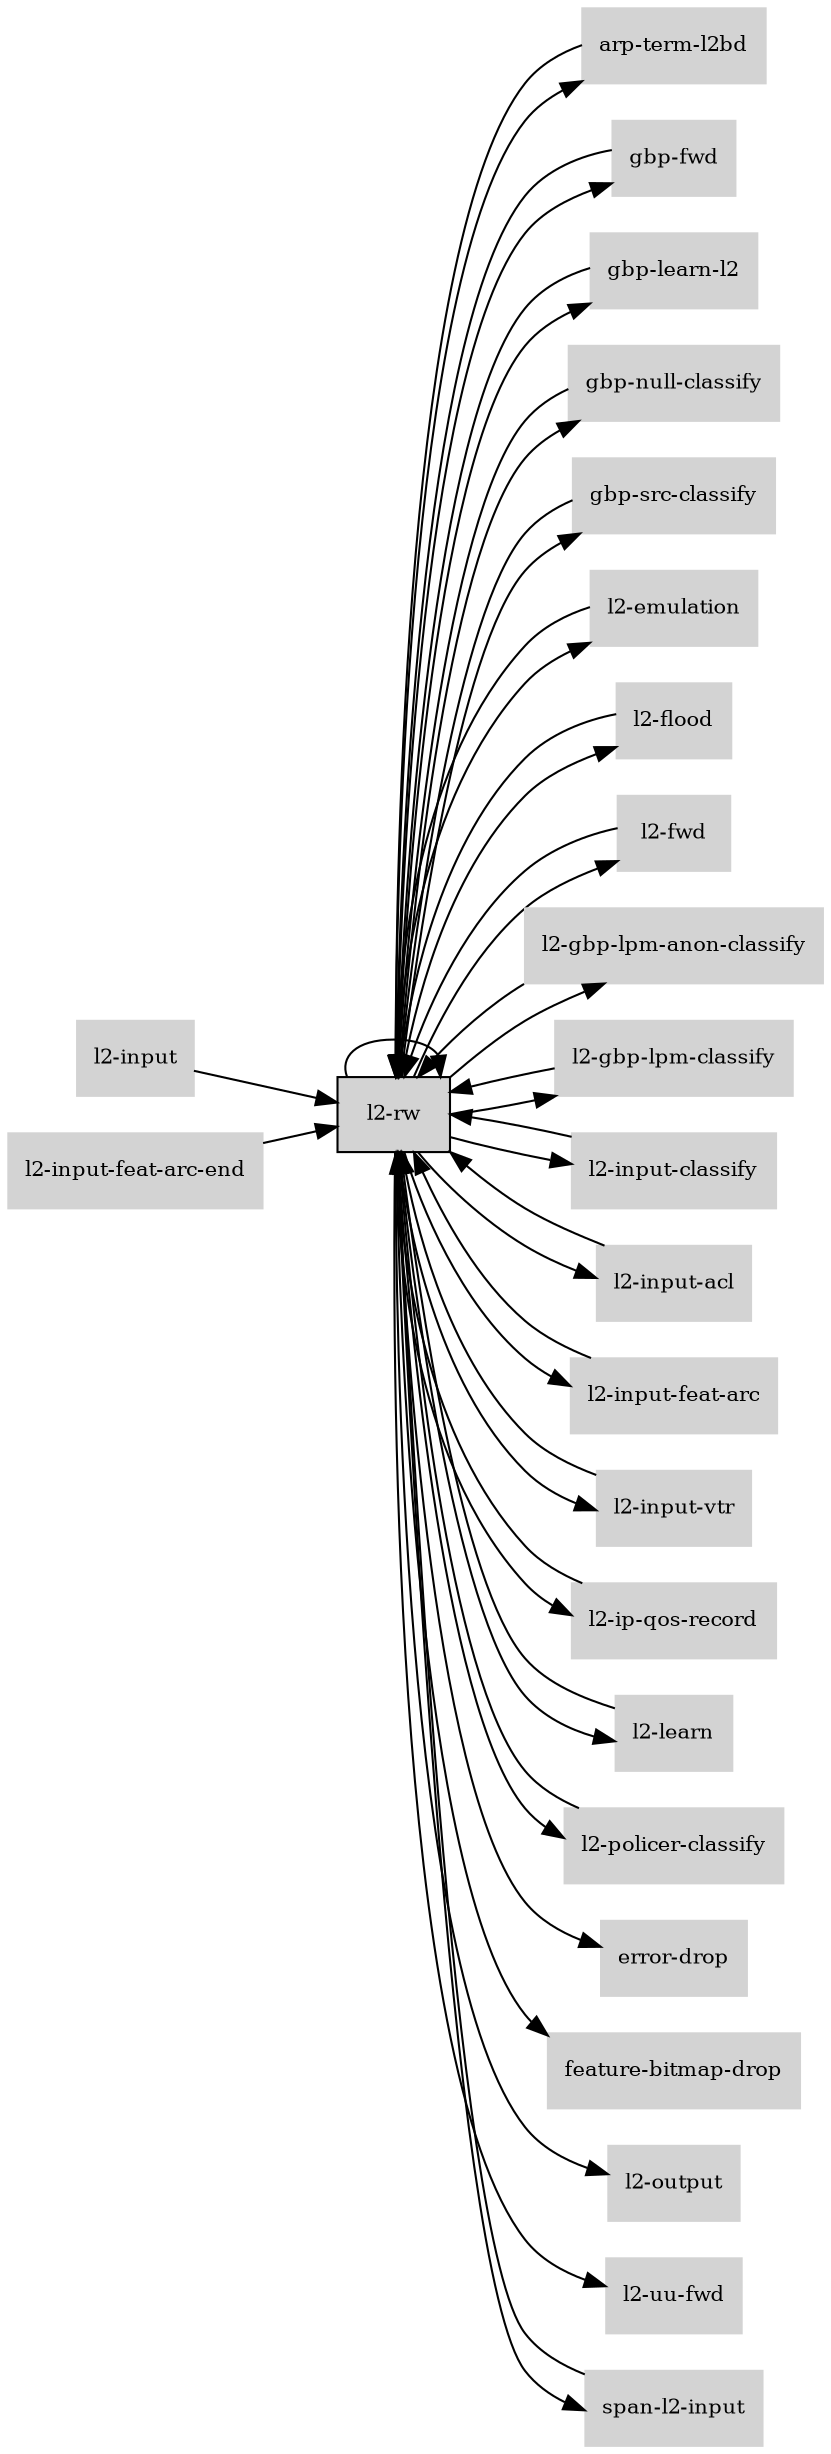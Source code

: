 digraph "l2_rw_subgraph" {
  rankdir=LR;
  node [shape=box, style=filled, fontsize=10, color=lightgray, fontcolor=black, fillcolor=lightgray];
  "l2-rw" [color=black, fontcolor=black, fillcolor=lightgray];
  edge [fontsize=8];
  "arp-term-l2bd" -> "l2-rw";
  "gbp-fwd" -> "l2-rw";
  "gbp-learn-l2" -> "l2-rw";
  "gbp-null-classify" -> "l2-rw";
  "gbp-src-classify" -> "l2-rw";
  "l2-emulation" -> "l2-rw";
  "l2-flood" -> "l2-rw";
  "l2-fwd" -> "l2-rw";
  "l2-gbp-lpm-anon-classify" -> "l2-rw";
  "l2-gbp-lpm-classify" -> "l2-rw";
  "l2-input-classify" -> "l2-rw";
  "l2-input" -> "l2-rw";
  "l2-input-acl" -> "l2-rw";
  "l2-input-feat-arc" -> "l2-rw";
  "l2-input-feat-arc-end" -> "l2-rw";
  "l2-input-vtr" -> "l2-rw";
  "l2-ip-qos-record" -> "l2-rw";
  "l2-learn" -> "l2-rw";
  "l2-policer-classify" -> "l2-rw";
  "l2-rw" -> "error-drop";
  "l2-rw" -> "feature-bitmap-drop";
  "l2-rw" -> "l2-output";
  "l2-rw" -> "l2-flood";
  "l2-rw" -> "l2-uu-fwd";
  "l2-rw" -> "arp-term-l2bd";
  "l2-rw" -> "gbp-fwd";
  "l2-rw" -> "l2-fwd";
  "l2-rw" -> "l2-rw";
  "l2-rw" -> "l2-learn";
  "l2-rw" -> "l2-emulation";
  "l2-rw" -> "gbp-learn-l2";
  "l2-rw" -> "l2-gbp-lpm-anon-classify";
  "l2-rw" -> "gbp-null-classify";
  "l2-rw" -> "gbp-src-classify";
  "l2-rw" -> "l2-gbp-lpm-classify";
  "l2-rw" -> "l2-input-vtr";
  "l2-rw" -> "l2-ip-qos-record";
  "l2-rw" -> "l2-input-acl";
  "l2-rw" -> "l2-policer-classify";
  "l2-rw" -> "l2-input-feat-arc";
  "l2-rw" -> "l2-input-classify";
  "l2-rw" -> "span-l2-input";
  "span-l2-input" -> "l2-rw";
}
